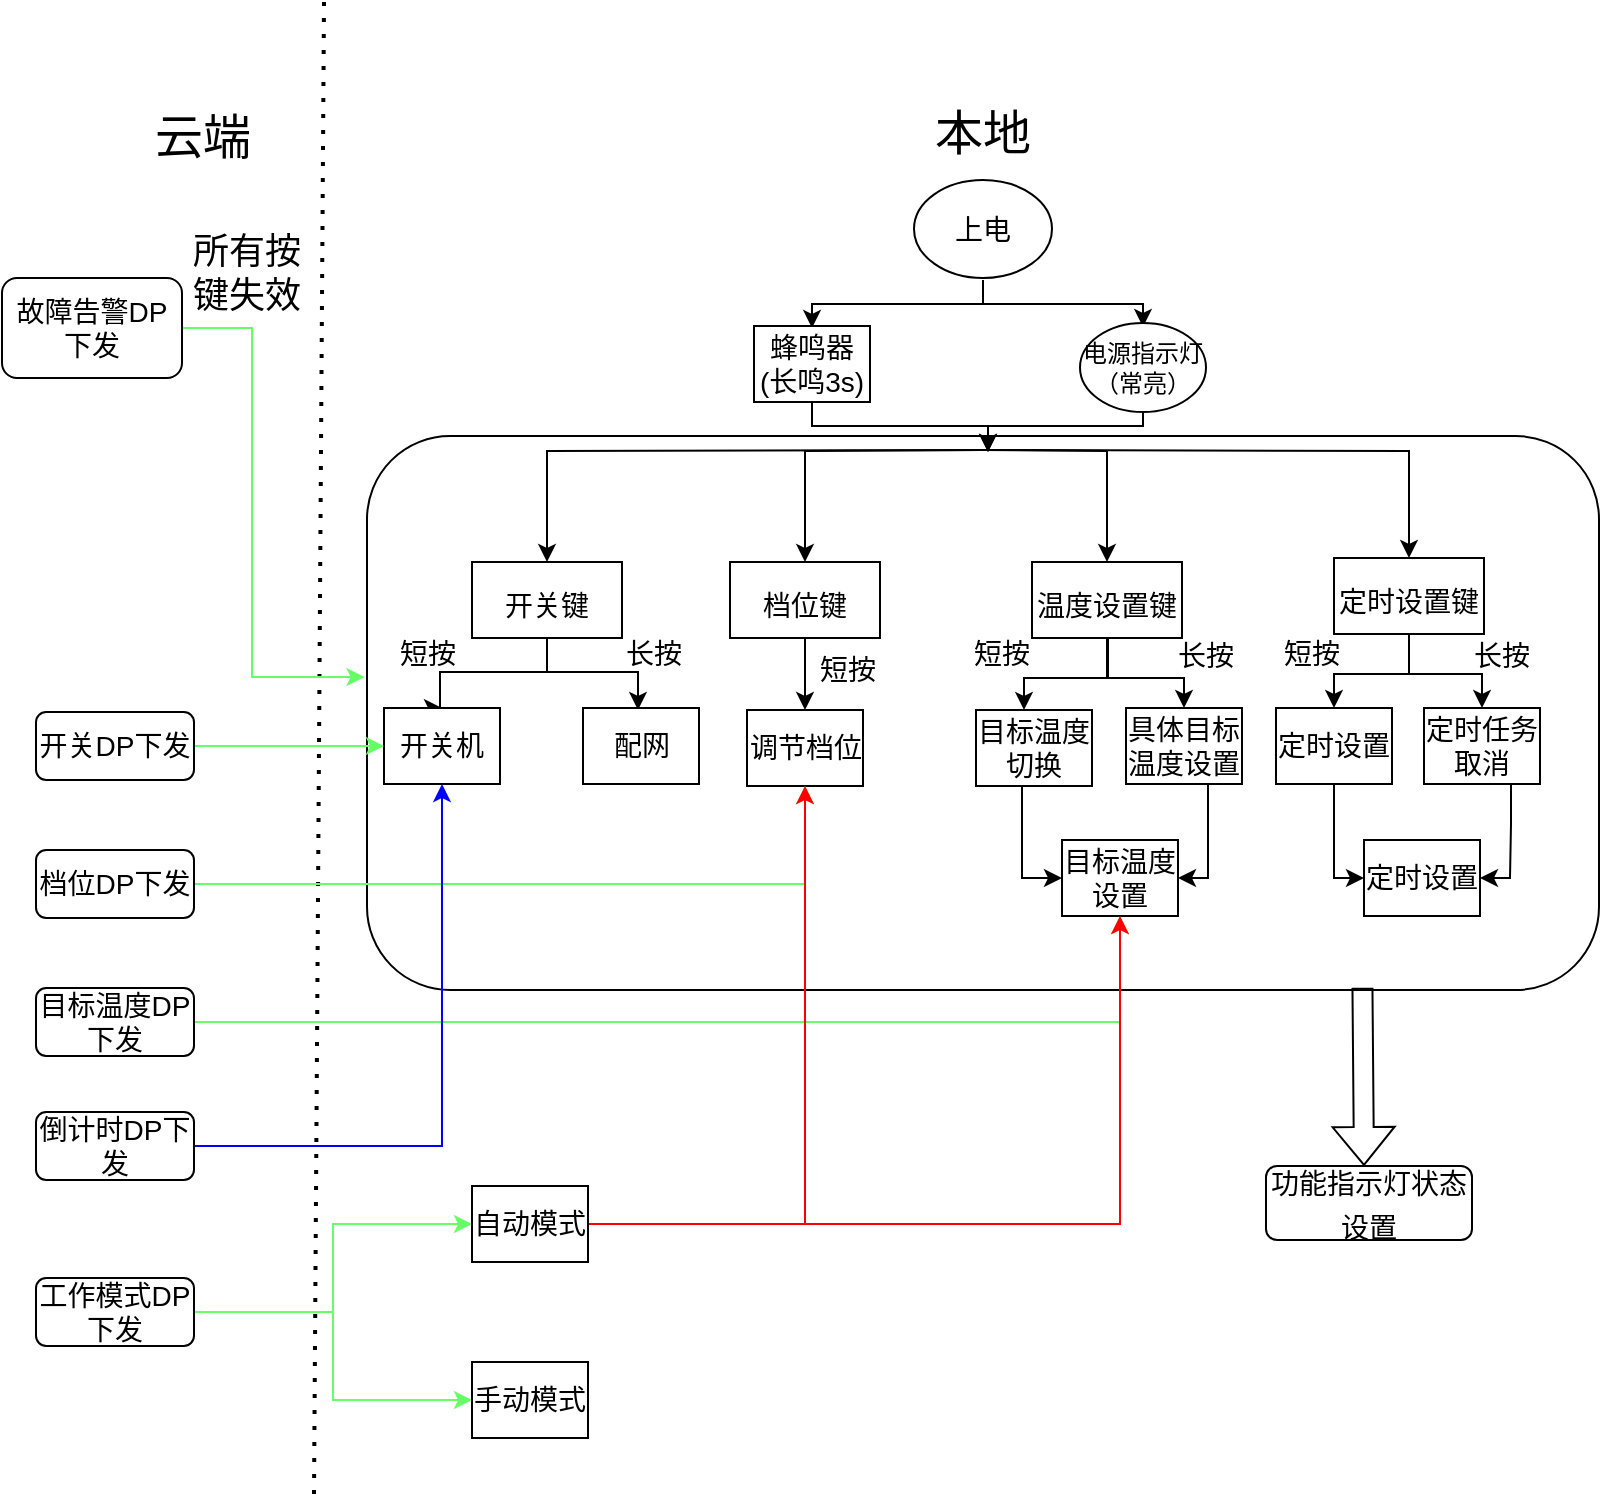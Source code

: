 <mxfile version="15.9.6" type="github">
  <diagram id="e0S0KMFUmdlwxClqiNv_" name="Page-1">
    <mxGraphModel dx="1422" dy="762" grid="0" gridSize="10" guides="1" tooltips="1" connect="1" arrows="1" fold="1" page="1" pageScale="1" pageWidth="827" pageHeight="1169" math="0" shadow="0">
      <root>
        <mxCell id="0" />
        <mxCell id="1" parent="0" />
        <mxCell id="z1TjB76CUiSKSzIocQRG-5" value="&lt;font style=&quot;font-size: 24px&quot;&gt;云端&lt;/font&gt;" style="text;html=1;strokeColor=none;fillColor=none;align=center;verticalAlign=middle;whiteSpace=wrap;rounded=0;" vertex="1" parent="1">
          <mxGeometry x="58" y="51" width="93" height="59" as="geometry" />
        </mxCell>
        <mxCell id="z1TjB76CUiSKSzIocQRG-6" value="" style="endArrow=none;dashed=1;html=1;dashPattern=1 3;strokeWidth=2;rounded=0;" edge="1" parent="1">
          <mxGeometry width="50" height="50" relative="1" as="geometry">
            <mxPoint x="160" y="759" as="sourcePoint" />
            <mxPoint x="165" y="13" as="targetPoint" />
          </mxGeometry>
        </mxCell>
        <mxCell id="z1TjB76CUiSKSzIocQRG-7" value="&lt;font style=&quot;font-size: 24px&quot;&gt;本地&lt;/font&gt;" style="text;html=1;strokeColor=none;fillColor=none;align=center;verticalAlign=middle;whiteSpace=wrap;rounded=0;" vertex="1" parent="1">
          <mxGeometry x="448" y="49" width="93" height="59" as="geometry" />
        </mxCell>
        <mxCell id="z1TjB76CUiSKSzIocQRG-38" value="" style="edgeStyle=orthogonalEdgeStyle;rounded=0;orthogonalLoop=1;jettySize=auto;html=1;fontSize=14;" edge="1" parent="1" source="z1TjB76CUiSKSzIocQRG-9" target="z1TjB76CUiSKSzIocQRG-33">
          <mxGeometry relative="1" as="geometry" />
        </mxCell>
        <mxCell id="z1TjB76CUiSKSzIocQRG-9" value="&lt;font style=&quot;font-size: 14px&quot;&gt;档位键&lt;/font&gt;" style="rounded=0;whiteSpace=wrap;html=1;fontSize=24;" vertex="1" parent="1">
          <mxGeometry x="368" y="293" width="75" height="38" as="geometry" />
        </mxCell>
        <mxCell id="z1TjB76CUiSKSzIocQRG-28" style="edgeStyle=orthogonalEdgeStyle;rounded=0;orthogonalLoop=1;jettySize=auto;html=1;exitX=0.5;exitY=1;exitDx=0;exitDy=0;entryX=0.5;entryY=0;entryDx=0;entryDy=0;fontSize=14;" edge="1" parent="1" source="z1TjB76CUiSKSzIocQRG-10" target="z1TjB76CUiSKSzIocQRG-24">
          <mxGeometry relative="1" as="geometry">
            <Array as="points">
              <mxPoint x="277" y="348" />
              <mxPoint x="223" y="348" />
            </Array>
          </mxGeometry>
        </mxCell>
        <mxCell id="z1TjB76CUiSKSzIocQRG-31" style="edgeStyle=orthogonalEdgeStyle;rounded=0;orthogonalLoop=1;jettySize=auto;html=1;exitX=0.5;exitY=1;exitDx=0;exitDy=0;fontSize=14;" edge="1" parent="1">
          <mxGeometry relative="1" as="geometry">
            <mxPoint x="276.5" y="335" as="sourcePoint" />
            <mxPoint x="322" y="367" as="targetPoint" />
            <Array as="points">
              <mxPoint x="277" y="348" />
              <mxPoint x="322" y="348" />
            </Array>
          </mxGeometry>
        </mxCell>
        <mxCell id="z1TjB76CUiSKSzIocQRG-10" value="&lt;font style=&quot;font-size: 14px&quot;&gt;开关键&lt;/font&gt;" style="rounded=0;whiteSpace=wrap;html=1;fontSize=24;" vertex="1" parent="1">
          <mxGeometry x="239" y="293" width="75" height="38" as="geometry" />
        </mxCell>
        <mxCell id="z1TjB76CUiSKSzIocQRG-43" style="edgeStyle=orthogonalEdgeStyle;rounded=0;orthogonalLoop=1;jettySize=auto;html=1;exitX=0.5;exitY=1;exitDx=0;exitDy=0;entryX=0.5;entryY=0;entryDx=0;entryDy=0;fontSize=14;" edge="1" parent="1">
          <mxGeometry relative="1" as="geometry">
            <mxPoint x="551.5" y="331" as="sourcePoint" />
            <mxPoint x="515" y="367" as="targetPoint" />
            <Array as="points">
              <mxPoint x="557" y="331" />
              <mxPoint x="557" y="351" />
              <mxPoint x="515" y="351" />
            </Array>
          </mxGeometry>
        </mxCell>
        <mxCell id="z1TjB76CUiSKSzIocQRG-51" style="edgeStyle=orthogonalEdgeStyle;rounded=0;orthogonalLoop=1;jettySize=auto;html=1;exitX=0.5;exitY=1;exitDx=0;exitDy=0;entryX=0.5;entryY=0;entryDx=0;entryDy=0;fontSize=14;" edge="1" parent="1" source="z1TjB76CUiSKSzIocQRG-11" target="z1TjB76CUiSKSzIocQRG-35">
          <mxGeometry relative="1" as="geometry" />
        </mxCell>
        <mxCell id="z1TjB76CUiSKSzIocQRG-11" value="&lt;span style=&quot;font-size: 14px&quot;&gt;温度设置键&lt;/span&gt;" style="rounded=0;whiteSpace=wrap;html=1;fontSize=24;" vertex="1" parent="1">
          <mxGeometry x="519" y="293" width="75" height="38" as="geometry" />
        </mxCell>
        <mxCell id="z1TjB76CUiSKSzIocQRG-45" value="" style="edgeStyle=orthogonalEdgeStyle;rounded=0;orthogonalLoop=1;jettySize=auto;html=1;fontSize=14;" edge="1" parent="1" source="z1TjB76CUiSKSzIocQRG-12" target="z1TjB76CUiSKSzIocQRG-37">
          <mxGeometry relative="1" as="geometry" />
        </mxCell>
        <mxCell id="z1TjB76CUiSKSzIocQRG-46" style="edgeStyle=orthogonalEdgeStyle;rounded=0;orthogonalLoop=1;jettySize=auto;html=1;exitX=0.5;exitY=1;exitDx=0;exitDy=0;fontSize=14;" edge="1" parent="1" source="z1TjB76CUiSKSzIocQRG-12" target="z1TjB76CUiSKSzIocQRG-36">
          <mxGeometry relative="1" as="geometry" />
        </mxCell>
        <mxCell id="z1TjB76CUiSKSzIocQRG-12" value="&lt;font style=&quot;font-size: 14px&quot;&gt;定时设置键&lt;/font&gt;" style="rounded=0;whiteSpace=wrap;html=1;fontSize=24;" vertex="1" parent="1">
          <mxGeometry x="670" y="291" width="75" height="38" as="geometry" />
        </mxCell>
        <mxCell id="z1TjB76CUiSKSzIocQRG-20" style="edgeStyle=orthogonalEdgeStyle;rounded=0;orthogonalLoop=1;jettySize=auto;html=1;exitX=0.5;exitY=1;exitDx=0;exitDy=0;fontSize=14;" edge="1" parent="1" target="z1TjB76CUiSKSzIocQRG-12">
          <mxGeometry relative="1" as="geometry">
            <mxPoint x="494.5" y="237" as="sourcePoint" />
          </mxGeometry>
        </mxCell>
        <mxCell id="z1TjB76CUiSKSzIocQRG-21" style="edgeStyle=orthogonalEdgeStyle;rounded=0;orthogonalLoop=1;jettySize=auto;html=1;exitX=0.5;exitY=1;exitDx=0;exitDy=0;entryX=0.5;entryY=0;entryDx=0;entryDy=0;fontSize=14;" edge="1" parent="1" target="z1TjB76CUiSKSzIocQRG-9">
          <mxGeometry relative="1" as="geometry">
            <mxPoint x="494.5" y="237" as="sourcePoint" />
          </mxGeometry>
        </mxCell>
        <mxCell id="z1TjB76CUiSKSzIocQRG-22" style="edgeStyle=orthogonalEdgeStyle;rounded=0;orthogonalLoop=1;jettySize=auto;html=1;exitX=0.5;exitY=1;exitDx=0;exitDy=0;fontSize=14;" edge="1" parent="1" target="z1TjB76CUiSKSzIocQRG-11">
          <mxGeometry relative="1" as="geometry">
            <mxPoint x="494.5" y="237" as="sourcePoint" />
          </mxGeometry>
        </mxCell>
        <mxCell id="z1TjB76CUiSKSzIocQRG-23" style="edgeStyle=orthogonalEdgeStyle;rounded=0;orthogonalLoop=1;jettySize=auto;html=1;exitX=0.5;exitY=1;exitDx=0;exitDy=0;fontSize=14;" edge="1" parent="1" target="z1TjB76CUiSKSzIocQRG-10">
          <mxGeometry relative="1" as="geometry">
            <mxPoint x="494.5" y="237" as="sourcePoint" />
          </mxGeometry>
        </mxCell>
        <mxCell id="z1TjB76CUiSKSzIocQRG-100" style="edgeStyle=orthogonalEdgeStyle;rounded=0;orthogonalLoop=1;jettySize=auto;html=1;exitX=0.5;exitY=1;exitDx=0;exitDy=0;labelBackgroundColor=#66FF66;labelBorderColor=#66FF66;fontSize=14;fontColor=#000000;strokeColor=#000000;" edge="1" parent="1">
          <mxGeometry relative="1" as="geometry">
            <mxPoint x="494.5" y="153" as="sourcePoint" />
            <mxPoint x="574.5" y="175.5" as="targetPoint" />
            <Array as="points">
              <mxPoint x="495" y="164" />
              <mxPoint x="575" y="164" />
            </Array>
          </mxGeometry>
        </mxCell>
        <mxCell id="z1TjB76CUiSKSzIocQRG-102" style="edgeStyle=orthogonalEdgeStyle;rounded=0;orthogonalLoop=1;jettySize=auto;html=1;exitX=0.5;exitY=1;exitDx=0;exitDy=0;labelBackgroundColor=#66FF66;labelBorderColor=#66FF66;fontSize=14;fontColor=#000000;strokeColor=#000000;" edge="1" parent="1">
          <mxGeometry relative="1" as="geometry">
            <mxPoint x="494.5" y="152" as="sourcePoint" />
            <mxPoint x="409" y="176" as="targetPoint" />
            <Array as="points">
              <mxPoint x="495" y="164" />
              <mxPoint x="409" y="164" />
            </Array>
          </mxGeometry>
        </mxCell>
        <mxCell id="z1TjB76CUiSKSzIocQRG-13" value="上电" style="ellipse;whiteSpace=wrap;html=1;fontSize=14;" vertex="1" parent="1">
          <mxGeometry x="460" y="102" width="69" height="49" as="geometry" />
        </mxCell>
        <mxCell id="z1TjB76CUiSKSzIocQRG-24" value="开关机" style="rounded=0;whiteSpace=wrap;html=1;fontSize=14;" vertex="1" parent="1">
          <mxGeometry x="195" y="366" width="58" height="38" as="geometry" />
        </mxCell>
        <mxCell id="z1TjB76CUiSKSzIocQRG-26" value="配网" style="rounded=0;whiteSpace=wrap;html=1;fontSize=14;" vertex="1" parent="1">
          <mxGeometry x="294.5" y="366" width="58" height="38" as="geometry" />
        </mxCell>
        <mxCell id="z1TjB76CUiSKSzIocQRG-33" value="调节档位" style="rounded=0;whiteSpace=wrap;html=1;fontSize=14;" vertex="1" parent="1">
          <mxGeometry x="376.5" y="367" width="58" height="38" as="geometry" />
        </mxCell>
        <mxCell id="z1TjB76CUiSKSzIocQRG-70" style="edgeStyle=orthogonalEdgeStyle;rounded=0;orthogonalLoop=1;jettySize=auto;html=1;exitX=0.5;exitY=1;exitDx=0;exitDy=0;entryX=0;entryY=0.5;entryDx=0;entryDy=0;fontSize=14;" edge="1" parent="1" source="z1TjB76CUiSKSzIocQRG-34" target="z1TjB76CUiSKSzIocQRG-68">
          <mxGeometry relative="1" as="geometry">
            <Array as="points">
              <mxPoint x="514" y="405" />
              <mxPoint x="514" y="451" />
            </Array>
          </mxGeometry>
        </mxCell>
        <mxCell id="z1TjB76CUiSKSzIocQRG-34" value="目标温度切换" style="rounded=0;whiteSpace=wrap;html=1;fontSize=14;" vertex="1" parent="1">
          <mxGeometry x="491" y="367" width="58" height="38" as="geometry" />
        </mxCell>
        <mxCell id="z1TjB76CUiSKSzIocQRG-71" style="edgeStyle=orthogonalEdgeStyle;rounded=0;orthogonalLoop=1;jettySize=auto;html=1;exitX=0.5;exitY=1;exitDx=0;exitDy=0;entryX=1;entryY=0.5;entryDx=0;entryDy=0;fontSize=14;" edge="1" parent="1" source="z1TjB76CUiSKSzIocQRG-35" target="z1TjB76CUiSKSzIocQRG-68">
          <mxGeometry relative="1" as="geometry">
            <Array as="points">
              <mxPoint x="607" y="404" />
              <mxPoint x="607" y="451" />
            </Array>
          </mxGeometry>
        </mxCell>
        <mxCell id="z1TjB76CUiSKSzIocQRG-35" value="具体目标温度设置" style="rounded=0;whiteSpace=wrap;html=1;fontSize=14;" vertex="1" parent="1">
          <mxGeometry x="566" y="366" width="58" height="38" as="geometry" />
        </mxCell>
        <mxCell id="z1TjB76CUiSKSzIocQRG-72" style="edgeStyle=orthogonalEdgeStyle;rounded=0;orthogonalLoop=1;jettySize=auto;html=1;exitX=0.5;exitY=1;exitDx=0;exitDy=0;entryX=0;entryY=0.5;entryDx=0;entryDy=0;fontSize=14;" edge="1" parent="1" source="z1TjB76CUiSKSzIocQRG-36" target="z1TjB76CUiSKSzIocQRG-69">
          <mxGeometry relative="1" as="geometry">
            <Array as="points">
              <mxPoint x="670" y="451" />
            </Array>
          </mxGeometry>
        </mxCell>
        <mxCell id="z1TjB76CUiSKSzIocQRG-36" value="定时设置" style="rounded=0;whiteSpace=wrap;html=1;fontSize=14;" vertex="1" parent="1">
          <mxGeometry x="641" y="366" width="58" height="38" as="geometry" />
        </mxCell>
        <mxCell id="z1TjB76CUiSKSzIocQRG-73" style="edgeStyle=orthogonalEdgeStyle;rounded=0;orthogonalLoop=1;jettySize=auto;html=1;exitX=0.75;exitY=1;exitDx=0;exitDy=0;entryX=1;entryY=0.5;entryDx=0;entryDy=0;fontSize=14;" edge="1" parent="1" source="z1TjB76CUiSKSzIocQRG-37" target="z1TjB76CUiSKSzIocQRG-69">
          <mxGeometry relative="1" as="geometry">
            <Array as="points">
              <mxPoint x="758" y="424" />
              <mxPoint x="758" y="451" />
            </Array>
          </mxGeometry>
        </mxCell>
        <mxCell id="z1TjB76CUiSKSzIocQRG-37" value="定时任务取消" style="rounded=0;whiteSpace=wrap;html=1;fontSize=14;" vertex="1" parent="1">
          <mxGeometry x="715" y="366" width="58" height="38" as="geometry" />
        </mxCell>
        <mxCell id="z1TjB76CUiSKSzIocQRG-39" value="短按" style="text;html=1;strokeColor=none;fillColor=none;align=center;verticalAlign=middle;whiteSpace=wrap;rounded=0;fontSize=14;" vertex="1" parent="1">
          <mxGeometry x="397" y="332" width="60" height="30" as="geometry" />
        </mxCell>
        <mxCell id="z1TjB76CUiSKSzIocQRG-41" value="长按" style="text;html=1;strokeColor=none;fillColor=none;align=center;verticalAlign=middle;whiteSpace=wrap;rounded=0;fontSize=14;" vertex="1" parent="1">
          <mxGeometry x="300" y="324" width="60" height="30" as="geometry" />
        </mxCell>
        <mxCell id="z1TjB76CUiSKSzIocQRG-42" value="短按" style="text;html=1;strokeColor=none;fillColor=none;align=center;verticalAlign=middle;whiteSpace=wrap;rounded=0;fontSize=14;" vertex="1" parent="1">
          <mxGeometry x="187" y="324" width="60" height="30" as="geometry" />
        </mxCell>
        <mxCell id="z1TjB76CUiSKSzIocQRG-47" value="短按" style="text;html=1;strokeColor=none;fillColor=none;align=center;verticalAlign=middle;whiteSpace=wrap;rounded=0;fontSize=14;" vertex="1" parent="1">
          <mxGeometry x="474" y="324" width="60" height="30" as="geometry" />
        </mxCell>
        <mxCell id="z1TjB76CUiSKSzIocQRG-48" value="长按" style="text;html=1;strokeColor=none;fillColor=none;align=center;verticalAlign=middle;whiteSpace=wrap;rounded=0;fontSize=14;" vertex="1" parent="1">
          <mxGeometry x="576" y="325" width="60" height="30" as="geometry" />
        </mxCell>
        <mxCell id="z1TjB76CUiSKSzIocQRG-49" value="短按" style="text;html=1;strokeColor=none;fillColor=none;align=center;verticalAlign=middle;whiteSpace=wrap;rounded=0;fontSize=14;" vertex="1" parent="1">
          <mxGeometry x="629" y="324" width="60" height="30" as="geometry" />
        </mxCell>
        <mxCell id="z1TjB76CUiSKSzIocQRG-50" value="长按" style="text;html=1;strokeColor=none;fillColor=none;align=center;verticalAlign=middle;whiteSpace=wrap;rounded=0;fontSize=14;" vertex="1" parent="1">
          <mxGeometry x="724" y="325" width="60" height="30" as="geometry" />
        </mxCell>
        <mxCell id="z1TjB76CUiSKSzIocQRG-53" value="" style="rounded=1;whiteSpace=wrap;html=1;fontSize=14;fillColor=none;" vertex="1" parent="1">
          <mxGeometry x="186.5" y="230" width="616" height="277" as="geometry" />
        </mxCell>
        <mxCell id="z1TjB76CUiSKSzIocQRG-83" style="edgeStyle=orthogonalEdgeStyle;rounded=0;orthogonalLoop=1;jettySize=auto;html=1;exitX=1;exitY=0.5;exitDx=0;exitDy=0;entryX=0;entryY=0.5;entryDx=0;entryDy=0;fontSize=18;strokeColor=#66FF66;" edge="1" parent="1" source="z1TjB76CUiSKSzIocQRG-57" target="z1TjB76CUiSKSzIocQRG-81">
          <mxGeometry relative="1" as="geometry" />
        </mxCell>
        <mxCell id="z1TjB76CUiSKSzIocQRG-84" style="edgeStyle=orthogonalEdgeStyle;rounded=0;orthogonalLoop=1;jettySize=auto;html=1;exitX=1;exitY=0.5;exitDx=0;exitDy=0;entryX=0;entryY=0.5;entryDx=0;entryDy=0;fontSize=18;strokeColor=#66FF66;" edge="1" parent="1" source="z1TjB76CUiSKSzIocQRG-57" target="z1TjB76CUiSKSzIocQRG-82">
          <mxGeometry relative="1" as="geometry" />
        </mxCell>
        <mxCell id="z1TjB76CUiSKSzIocQRG-57" value="工作模式DP下发" style="rounded=1;whiteSpace=wrap;html=1;fontSize=14;fillColor=none;" vertex="1" parent="1">
          <mxGeometry x="21" y="651" width="79" height="34" as="geometry" />
        </mxCell>
        <mxCell id="z1TjB76CUiSKSzIocQRG-96" style="edgeStyle=orthogonalEdgeStyle;rounded=0;orthogonalLoop=1;jettySize=auto;html=1;exitX=1;exitY=0.5;exitDx=0;exitDy=0;entryX=0.5;entryY=1;entryDx=0;entryDy=0;labelBackgroundColor=#66FF66;labelBorderColor=#66FF66;fontSize=14;fontColor=#000000;strokeColor=#66FF66;" edge="1" parent="1" source="z1TjB76CUiSKSzIocQRG-58" target="z1TjB76CUiSKSzIocQRG-33">
          <mxGeometry relative="1" as="geometry" />
        </mxCell>
        <mxCell id="z1TjB76CUiSKSzIocQRG-58" value="档位DP下发" style="rounded=1;whiteSpace=wrap;html=1;fontSize=14;fillColor=none;" vertex="1" parent="1">
          <mxGeometry x="21" y="437" width="79" height="34" as="geometry" />
        </mxCell>
        <mxCell id="z1TjB76CUiSKSzIocQRG-95" style="edgeStyle=orthogonalEdgeStyle;rounded=0;orthogonalLoop=1;jettySize=auto;html=1;exitX=1;exitY=0.5;exitDx=0;exitDy=0;entryX=0;entryY=0.5;entryDx=0;entryDy=0;labelBackgroundColor=#66FF66;labelBorderColor=#66FF66;fontSize=14;fontColor=#000000;strokeColor=#66FF66;" edge="1" parent="1" source="z1TjB76CUiSKSzIocQRG-59" target="z1TjB76CUiSKSzIocQRG-24">
          <mxGeometry relative="1" as="geometry" />
        </mxCell>
        <mxCell id="z1TjB76CUiSKSzIocQRG-59" value="开关DP下发" style="rounded=1;whiteSpace=wrap;html=1;fontSize=14;fillColor=none;" vertex="1" parent="1">
          <mxGeometry x="21" y="368" width="79" height="34" as="geometry" />
        </mxCell>
        <mxCell id="z1TjB76CUiSKSzIocQRG-74" style="edgeStyle=orthogonalEdgeStyle;rounded=0;orthogonalLoop=1;jettySize=auto;html=1;entryX=0.5;entryY=1;entryDx=0;entryDy=0;fontSize=14;strokeColor=#66FF66;" edge="1" parent="1" source="z1TjB76CUiSKSzIocQRG-60" target="z1TjB76CUiSKSzIocQRG-68">
          <mxGeometry relative="1" as="geometry" />
        </mxCell>
        <mxCell id="z1TjB76CUiSKSzIocQRG-60" value="目标温度DP下发" style="rounded=1;whiteSpace=wrap;html=1;fontSize=14;fillColor=none;" vertex="1" parent="1">
          <mxGeometry x="21" y="506" width="79" height="34" as="geometry" />
        </mxCell>
        <mxCell id="z1TjB76CUiSKSzIocQRG-97" style="edgeStyle=orthogonalEdgeStyle;rounded=0;orthogonalLoop=1;jettySize=auto;html=1;exitX=1;exitY=0.5;exitDx=0;exitDy=0;entryX=0.5;entryY=1;entryDx=0;entryDy=0;labelBackgroundColor=#66FF66;labelBorderColor=#66FF66;fontSize=14;fontColor=#000000;strokeColor=#0000FF;" edge="1" parent="1" source="z1TjB76CUiSKSzIocQRG-61" target="z1TjB76CUiSKSzIocQRG-24">
          <mxGeometry relative="1" as="geometry" />
        </mxCell>
        <mxCell id="z1TjB76CUiSKSzIocQRG-61" value="倒计时DP下发" style="rounded=1;whiteSpace=wrap;html=1;fontSize=14;fillColor=none;" vertex="1" parent="1">
          <mxGeometry x="21" y="568" width="79" height="34" as="geometry" />
        </mxCell>
        <mxCell id="z1TjB76CUiSKSzIocQRG-68" value="目标温度设置" style="rounded=0;whiteSpace=wrap;html=1;fontSize=14;" vertex="1" parent="1">
          <mxGeometry x="534" y="432" width="58" height="38" as="geometry" />
        </mxCell>
        <mxCell id="z1TjB76CUiSKSzIocQRG-69" value="定时设置" style="rounded=0;whiteSpace=wrap;html=1;fontSize=14;" vertex="1" parent="1">
          <mxGeometry x="685" y="432" width="58" height="38" as="geometry" />
        </mxCell>
        <mxCell id="z1TjB76CUiSKSzIocQRG-78" style="edgeStyle=orthogonalEdgeStyle;rounded=0;orthogonalLoop=1;jettySize=auto;html=1;entryX=-0.002;entryY=0.435;entryDx=0;entryDy=0;entryPerimeter=0;fontSize=14;strokeColor=#66FF66;" edge="1" parent="1" source="z1TjB76CUiSKSzIocQRG-77" target="z1TjB76CUiSKSzIocQRG-53">
          <mxGeometry relative="1" as="geometry">
            <Array as="points">
              <mxPoint x="129" y="176" />
              <mxPoint x="129" y="351" />
            </Array>
          </mxGeometry>
        </mxCell>
        <mxCell id="z1TjB76CUiSKSzIocQRG-77" value="故障告警DP下发" style="rounded=1;whiteSpace=wrap;html=1;fontSize=14;fillColor=none;" vertex="1" parent="1">
          <mxGeometry x="4" y="151" width="90" height="50" as="geometry" />
        </mxCell>
        <mxCell id="z1TjB76CUiSKSzIocQRG-80" value="&lt;font style=&quot;font-size: 18px&quot;&gt;所有按键失效&lt;/font&gt;" style="text;html=1;strokeColor=none;fillColor=none;align=center;verticalAlign=middle;whiteSpace=wrap;rounded=0;fontSize=14;" vertex="1" parent="1">
          <mxGeometry x="91" y="127" width="71" height="44" as="geometry" />
        </mxCell>
        <mxCell id="z1TjB76CUiSKSzIocQRG-86" style="edgeStyle=orthogonalEdgeStyle;rounded=0;orthogonalLoop=1;jettySize=auto;html=1;exitX=1;exitY=0.5;exitDx=0;exitDy=0;entryX=0.5;entryY=1;entryDx=0;entryDy=0;fontSize=18;fontColor=#66FF66;labelBackgroundColor=#66FF66;labelBorderColor=#66FF66;strokeColor=#FF0000;" edge="1" parent="1" source="z1TjB76CUiSKSzIocQRG-81" target="z1TjB76CUiSKSzIocQRG-68">
          <mxGeometry relative="1" as="geometry" />
        </mxCell>
        <mxCell id="z1TjB76CUiSKSzIocQRG-87" style="edgeStyle=orthogonalEdgeStyle;rounded=0;orthogonalLoop=1;jettySize=auto;html=1;exitX=1;exitY=0.5;exitDx=0;exitDy=0;entryX=0.5;entryY=1;entryDx=0;entryDy=0;labelBackgroundColor=#66FF66;labelBorderColor=#66FF66;fontSize=18;fontColor=#66FF66;strokeColor=#FF0000;" edge="1" parent="1" source="z1TjB76CUiSKSzIocQRG-81" target="z1TjB76CUiSKSzIocQRG-33">
          <mxGeometry relative="1" as="geometry" />
        </mxCell>
        <mxCell id="z1TjB76CUiSKSzIocQRG-81" value="自动模式" style="rounded=0;whiteSpace=wrap;html=1;fontSize=14;" vertex="1" parent="1">
          <mxGeometry x="239" y="605" width="58" height="38" as="geometry" />
        </mxCell>
        <mxCell id="z1TjB76CUiSKSzIocQRG-82" value="手动模式" style="rounded=0;whiteSpace=wrap;html=1;fontSize=14;" vertex="1" parent="1">
          <mxGeometry x="239" y="693" width="58" height="38" as="geometry" />
        </mxCell>
        <mxCell id="z1TjB76CUiSKSzIocQRG-89" value="" style="shape=flexArrow;endArrow=classic;html=1;rounded=0;labelBackgroundColor=#66FF66;labelBorderColor=#66FF66;fontSize=18;fontColor=#66FF66;strokeColor=#000000;exitX=0.808;exitY=0.996;exitDx=0;exitDy=0;exitPerimeter=0;" edge="1" parent="1" source="z1TjB76CUiSKSzIocQRG-53">
          <mxGeometry width="50" height="50" relative="1" as="geometry">
            <mxPoint x="685" y="520" as="sourcePoint" />
            <mxPoint x="685" y="595" as="targetPoint" />
          </mxGeometry>
        </mxCell>
        <mxCell id="z1TjB76CUiSKSzIocQRG-90" value="&lt;font style=&quot;font-size: 14px&quot; color=&quot;#000000&quot;&gt;功能指示灯状态设置&lt;/font&gt;" style="rounded=1;whiteSpace=wrap;html=1;fontSize=18;fontColor=#66FF66;fillColor=none;" vertex="1" parent="1">
          <mxGeometry x="636" y="595" width="103" height="37" as="geometry" />
        </mxCell>
        <mxCell id="z1TjB76CUiSKSzIocQRG-93" style="edgeStyle=orthogonalEdgeStyle;rounded=0;orthogonalLoop=1;jettySize=auto;html=1;exitX=0.5;exitY=1;exitDx=0;exitDy=0;labelBackgroundColor=#66FF66;labelBorderColor=#66FF66;fontSize=14;fontColor=#000000;strokeColor=#000000;" edge="1" parent="1" source="z1TjB76CUiSKSzIocQRG-91">
          <mxGeometry relative="1" as="geometry">
            <mxPoint x="497" y="238" as="targetPoint" />
            <Array as="points">
              <mxPoint x="409" y="225" />
              <mxPoint x="497" y="225" />
            </Array>
          </mxGeometry>
        </mxCell>
        <mxCell id="z1TjB76CUiSKSzIocQRG-91" value="蜂鸣器(长鸣3s)" style="rounded=0;whiteSpace=wrap;html=1;fontSize=14;" vertex="1" parent="1">
          <mxGeometry x="380" y="175" width="58" height="38" as="geometry" />
        </mxCell>
        <mxCell id="z1TjB76CUiSKSzIocQRG-103" style="edgeStyle=orthogonalEdgeStyle;rounded=0;orthogonalLoop=1;jettySize=auto;html=1;exitX=0.5;exitY=1;exitDx=0;exitDy=0;labelBackgroundColor=#66FF66;labelBorderColor=#66FF66;fontSize=14;fontColor=#000000;strokeColor=#000000;" edge="1" parent="1" source="z1TjB76CUiSKSzIocQRG-99">
          <mxGeometry relative="1" as="geometry">
            <mxPoint x="497" y="238" as="targetPoint" />
            <Array as="points">
              <mxPoint x="575" y="225" />
              <mxPoint x="497" y="225" />
            </Array>
          </mxGeometry>
        </mxCell>
        <mxCell id="z1TjB76CUiSKSzIocQRG-99" value="电源指示灯（常亮）" style="ellipse;whiteSpace=wrap;html=1;" vertex="1" parent="1">
          <mxGeometry x="543" y="173.5" width="63" height="44.5" as="geometry" />
        </mxCell>
      </root>
    </mxGraphModel>
  </diagram>
</mxfile>
